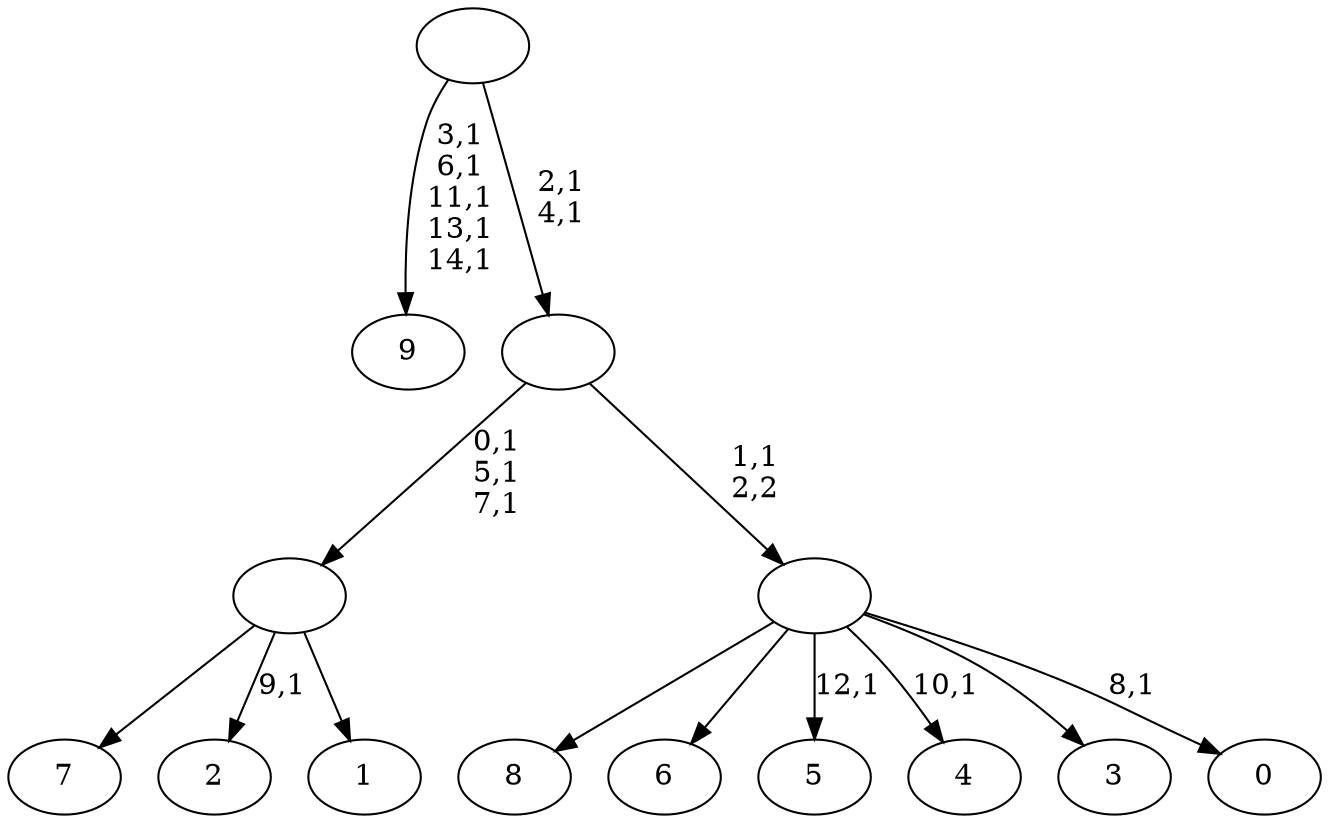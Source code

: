 digraph T {
	25 [label="9"]
	19 [label="8"]
	18 [label="7"]
	17 [label="6"]
	16 [label="5"]
	14 [label="4"]
	12 [label="3"]
	11 [label="2"]
	9 [label="1"]
	8 [label=""]
	5 [label="0"]
	3 [label=""]
	2 [label=""]
	0 [label=""]
	8 -> 11 [label="9,1"]
	8 -> 18 [label=""]
	8 -> 9 [label=""]
	3 -> 5 [label="8,1"]
	3 -> 14 [label="10,1"]
	3 -> 16 [label="12,1"]
	3 -> 19 [label=""]
	3 -> 17 [label=""]
	3 -> 12 [label=""]
	2 -> 8 [label="0,1\n5,1\n7,1"]
	2 -> 3 [label="1,1\n2,2"]
	0 -> 2 [label="2,1\n4,1"]
	0 -> 25 [label="3,1\n6,1\n11,1\n13,1\n14,1"]
}
